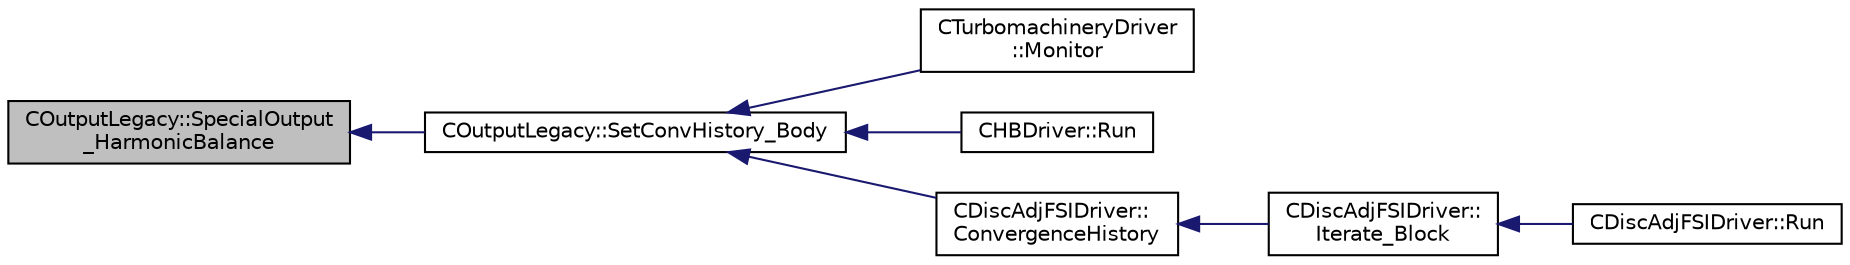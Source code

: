 digraph "COutputLegacy::SpecialOutput_HarmonicBalance"
{
  edge [fontname="Helvetica",fontsize="10",labelfontname="Helvetica",labelfontsize="10"];
  node [fontname="Helvetica",fontsize="10",shape=record];
  rankdir="LR";
  Node2356 [label="COutputLegacy::SpecialOutput\l_HarmonicBalance",height=0.2,width=0.4,color="black", fillcolor="grey75", style="filled", fontcolor="black"];
  Node2356 -> Node2357 [dir="back",color="midnightblue",fontsize="10",style="solid",fontname="Helvetica"];
  Node2357 [label="COutputLegacy::SetConvHistory_Body",height=0.2,width=0.4,color="black", fillcolor="white", style="filled",URL="$class_c_output_legacy.html#a217cc0d778a3828499189a9debee47c6",tooltip="Write the history file and the convergence on the screen for serial computations. ..."];
  Node2357 -> Node2358 [dir="back",color="midnightblue",fontsize="10",style="solid",fontname="Helvetica"];
  Node2358 [label="CTurbomachineryDriver\l::Monitor",height=0.2,width=0.4,color="black", fillcolor="white", style="filled",URL="$class_c_turbomachinery_driver.html#a41d7b50bbacef68eb5436293ebb2da4f",tooltip="Monitor the computation. "];
  Node2357 -> Node2359 [dir="back",color="midnightblue",fontsize="10",style="solid",fontname="Helvetica"];
  Node2359 [label="CHBDriver::Run",height=0.2,width=0.4,color="black", fillcolor="white", style="filled",URL="$class_c_h_b_driver.html#a98c0448a8e0404845ee54e25b62eaea9",tooltip="Run a single iteration of a Harmonic Balance problem. "];
  Node2357 -> Node2360 [dir="back",color="midnightblue",fontsize="10",style="solid",fontname="Helvetica"];
  Node2360 [label="CDiscAdjFSIDriver::\lConvergenceHistory",height=0.2,width=0.4,color="black", fillcolor="white", style="filled",URL="$class_c_disc_adj_f_s_i_driver.html#a139dfa2442613879f2b15f28a09c2bd5",tooltip="Output the convergence history. "];
  Node2360 -> Node2361 [dir="back",color="midnightblue",fontsize="10",style="solid",fontname="Helvetica"];
  Node2361 [label="CDiscAdjFSIDriver::\lIterate_Block",height=0.2,width=0.4,color="black", fillcolor="white", style="filled",URL="$class_c_disc_adj_f_s_i_driver.html#a84949f139fa795b7d34d6ff77e82eb5c",tooltip="Iterate a certain block for adjoint FSI - may be the whole set of variables or independent and subite..."];
  Node2361 -> Node2362 [dir="back",color="midnightblue",fontsize="10",style="solid",fontname="Helvetica"];
  Node2362 [label="CDiscAdjFSIDriver::Run",height=0.2,width=0.4,color="black", fillcolor="white", style="filled",URL="$class_c_disc_adj_f_s_i_driver.html#a2e965d6e9c4dcfc296077cae225cab21",tooltip="Run a Discrete Adjoint iteration for the FSI problem. "];
}
